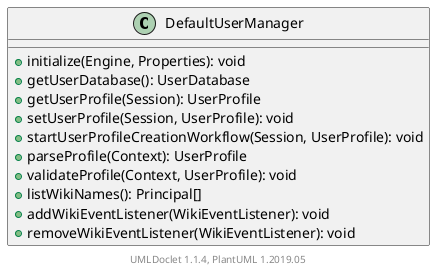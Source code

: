 @startuml

    class DefaultUserManager [[DefaultUserManager.html]] {
        +initialize(Engine, Properties): void
        +getUserDatabase(): UserDatabase
        +getUserProfile(Session): UserProfile
        +setUserProfile(Session, UserProfile): void
        +startUserProfileCreationWorkflow(Session, UserProfile): void
        +parseProfile(Context): UserProfile
        +validateProfile(Context, UserProfile): void
        +listWikiNames(): Principal[]
        +addWikiEventListener(WikiEventListener): void
        +removeWikiEventListener(WikiEventListener): void
    }


    center footer UMLDoclet 1.1.4, PlantUML 1.2019.05
@enduml
